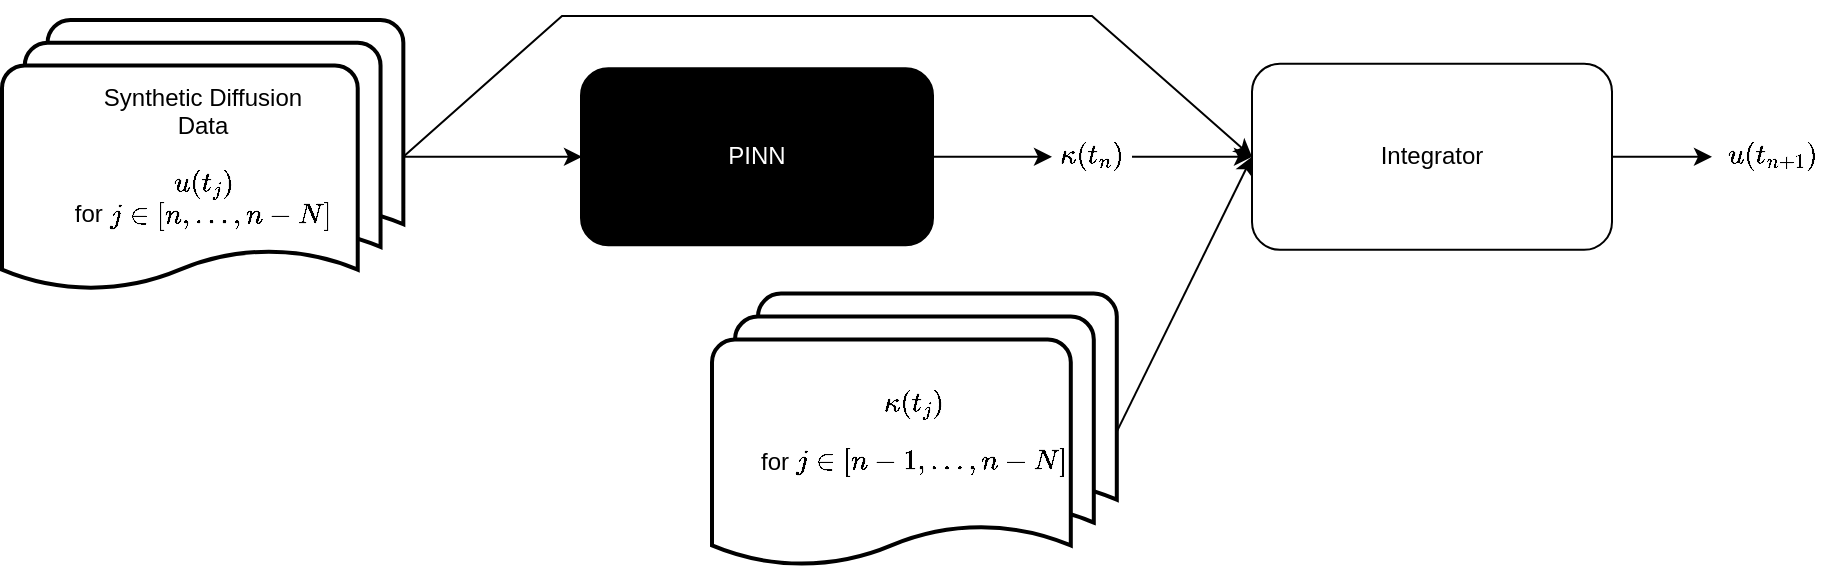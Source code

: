 <mxfile version="26.0.11">
  <diagram name="Page-1" id="dHEjQKyAx2glMH0PPZ7r">
    <mxGraphModel dx="578" dy="681" grid="1" gridSize="10" guides="1" tooltips="1" connect="1" arrows="1" fold="1" page="1" pageScale="1" pageWidth="1200" pageHeight="400" math="1" shadow="0">
      <root>
        <mxCell id="0" />
        <mxCell id="1" parent="0" />
        <mxCell id="L2Xz_SyH8n0p4nSWYo8K-233" value="&lt;font style=&quot;color: rgb(255, 255, 255);&quot;&gt;PINN&lt;/font&gt;" style="rounded=1;whiteSpace=wrap;html=1;strokeWidth=2;fillColor=#000000;" parent="1" vertex="1">
          <mxGeometry x="385" y="72.66" width="175" height="87.5" as="geometry" />
        </mxCell>
        <mxCell id="L2Xz_SyH8n0p4nSWYo8K-234" value="Synthetic Diffusion&lt;div&gt;Data&lt;br&gt;&lt;div&gt;&lt;br&gt;&lt;/div&gt;&lt;div&gt;`u(t_j)`&lt;/div&gt;&lt;div&gt;for \(j \in [n, \dots, n - N]\)&lt;/div&gt;&lt;/div&gt;" style="strokeWidth=2;html=1;shape=mxgraph.flowchart.multi-document;whiteSpace=wrap;strokeColor=default;" parent="1" vertex="1">
          <mxGeometry x="95" y="48" width="200.67" height="136.81" as="geometry" />
        </mxCell>
        <mxCell id="L2Xz_SyH8n0p4nSWYo8K-239" value="" style="endArrow=classic;html=1;rounded=0;exitX=1;exitY=0.5;exitDx=0;exitDy=0;exitPerimeter=0;entryX=0;entryY=0.5;entryDx=0;entryDy=0;strokeWidth=1;" parent="1" source="L2Xz_SyH8n0p4nSWYo8K-234" target="L2Xz_SyH8n0p4nSWYo8K-233" edge="1">
          <mxGeometry width="50" height="50" relative="1" as="geometry">
            <mxPoint x="325" y="282.03" as="sourcePoint" />
            <mxPoint x="375" y="232.03" as="targetPoint" />
          </mxGeometry>
        </mxCell>
        <mxCell id="L2Xz_SyH8n0p4nSWYo8K-240" value="`\kappa(t_n)`" style="text;html=1;align=center;verticalAlign=middle;whiteSpace=wrap;rounded=0;" parent="1" vertex="1">
          <mxGeometry x="620" y="101.41" width="40" height="30" as="geometry" />
        </mxCell>
        <mxCell id="L2Xz_SyH8n0p4nSWYo8K-247" value="" style="endArrow=classic;html=1;rounded=0;exitX=1;exitY=0.5;exitDx=0;exitDy=0;entryX=0;entryY=0.5;entryDx=0;entryDy=0;" parent="1" source="L2Xz_SyH8n0p4nSWYo8K-233" target="L2Xz_SyH8n0p4nSWYo8K-240" edge="1">
          <mxGeometry width="50" height="50" relative="1" as="geometry">
            <mxPoint x="465" y="312.03" as="sourcePoint" />
            <mxPoint x="535" y="262.03" as="targetPoint" />
          </mxGeometry>
        </mxCell>
        <mxCell id="L2Xz_SyH8n0p4nSWYo8K-254" value="`\kappa(t_j)`&lt;div&gt;&lt;div&gt;&lt;br&gt;&lt;/div&gt;&lt;div&gt;for \(j \in [n-1, \dots, n - N]\)&lt;/div&gt;&lt;/div&gt;" style="strokeWidth=2;html=1;shape=mxgraph.flowchart.multi-document;whiteSpace=wrap;" parent="1" vertex="1">
          <mxGeometry x="450" y="184.81" width="202.4" height="138" as="geometry" />
        </mxCell>
        <mxCell id="L2Xz_SyH8n0p4nSWYo8K-256" value="Integrator" style="rounded=1;whiteSpace=wrap;html=1;" parent="1" vertex="1">
          <mxGeometry x="720" y="69.91" width="180" height="93" as="geometry" />
        </mxCell>
        <mxCell id="L2Xz_SyH8n0p4nSWYo8K-257" value="" style="endArrow=classic;html=1;rounded=0;exitX=1;exitY=0.5;exitDx=0;exitDy=0;entryX=0;entryY=0.5;entryDx=0;entryDy=0;" parent="1" source="L2Xz_SyH8n0p4nSWYo8K-240" target="L2Xz_SyH8n0p4nSWYo8K-256" edge="1">
          <mxGeometry width="50" height="50" relative="1" as="geometry">
            <mxPoint x="715" y="66" as="sourcePoint" />
            <mxPoint x="765" y="16" as="targetPoint" />
          </mxGeometry>
        </mxCell>
        <mxCell id="L2Xz_SyH8n0p4nSWYo8K-260" value="" style="endArrow=classic;html=1;rounded=0;exitX=1;exitY=0.5;exitDx=0;exitDy=0;exitPerimeter=0;entryX=0;entryY=0.5;entryDx=0;entryDy=0;" parent="1" source="L2Xz_SyH8n0p4nSWYo8K-254" target="L2Xz_SyH8n0p4nSWYo8K-256" edge="1">
          <mxGeometry width="50" height="50" relative="1" as="geometry">
            <mxPoint x="775" y="346" as="sourcePoint" />
            <mxPoint x="825" y="296" as="targetPoint" />
          </mxGeometry>
        </mxCell>
        <mxCell id="L2Xz_SyH8n0p4nSWYo8K-261" value="" style="endArrow=classic;html=1;rounded=0;exitX=1;exitY=0.5;exitDx=0;exitDy=0;exitPerimeter=0;entryX=0;entryY=0.5;entryDx=0;entryDy=0;" parent="1" source="L2Xz_SyH8n0p4nSWYo8K-234" target="L2Xz_SyH8n0p4nSWYo8K-256" edge="1">
          <mxGeometry width="50" height="50" relative="1" as="geometry">
            <mxPoint x="285" y="356" as="sourcePoint" />
            <mxPoint x="425" y="6" as="targetPoint" />
            <Array as="points">
              <mxPoint x="375" y="46" />
              <mxPoint x="640" y="46" />
            </Array>
          </mxGeometry>
        </mxCell>
        <mxCell id="L2Xz_SyH8n0p4nSWYo8K-262" value="`u(t_{n + 1})`" style="text;html=1;align=center;verticalAlign=middle;whiteSpace=wrap;rounded=0;" parent="1" vertex="1">
          <mxGeometry x="950" y="101.41" width="60" height="30" as="geometry" />
        </mxCell>
        <mxCell id="L2Xz_SyH8n0p4nSWYo8K-263" value="" style="endArrow=classic;html=1;rounded=0;exitX=1;exitY=0.5;exitDx=0;exitDy=0;entryX=0;entryY=0.5;entryDx=0;entryDy=0;" parent="1" source="L2Xz_SyH8n0p4nSWYo8K-256" target="L2Xz_SyH8n0p4nSWYo8K-262" edge="1">
          <mxGeometry width="50" height="50" relative="1" as="geometry">
            <mxPoint x="1035" y="366" as="sourcePoint" />
            <mxPoint x="1085" y="316" as="targetPoint" />
          </mxGeometry>
        </mxCell>
      </root>
    </mxGraphModel>
  </diagram>
</mxfile>
